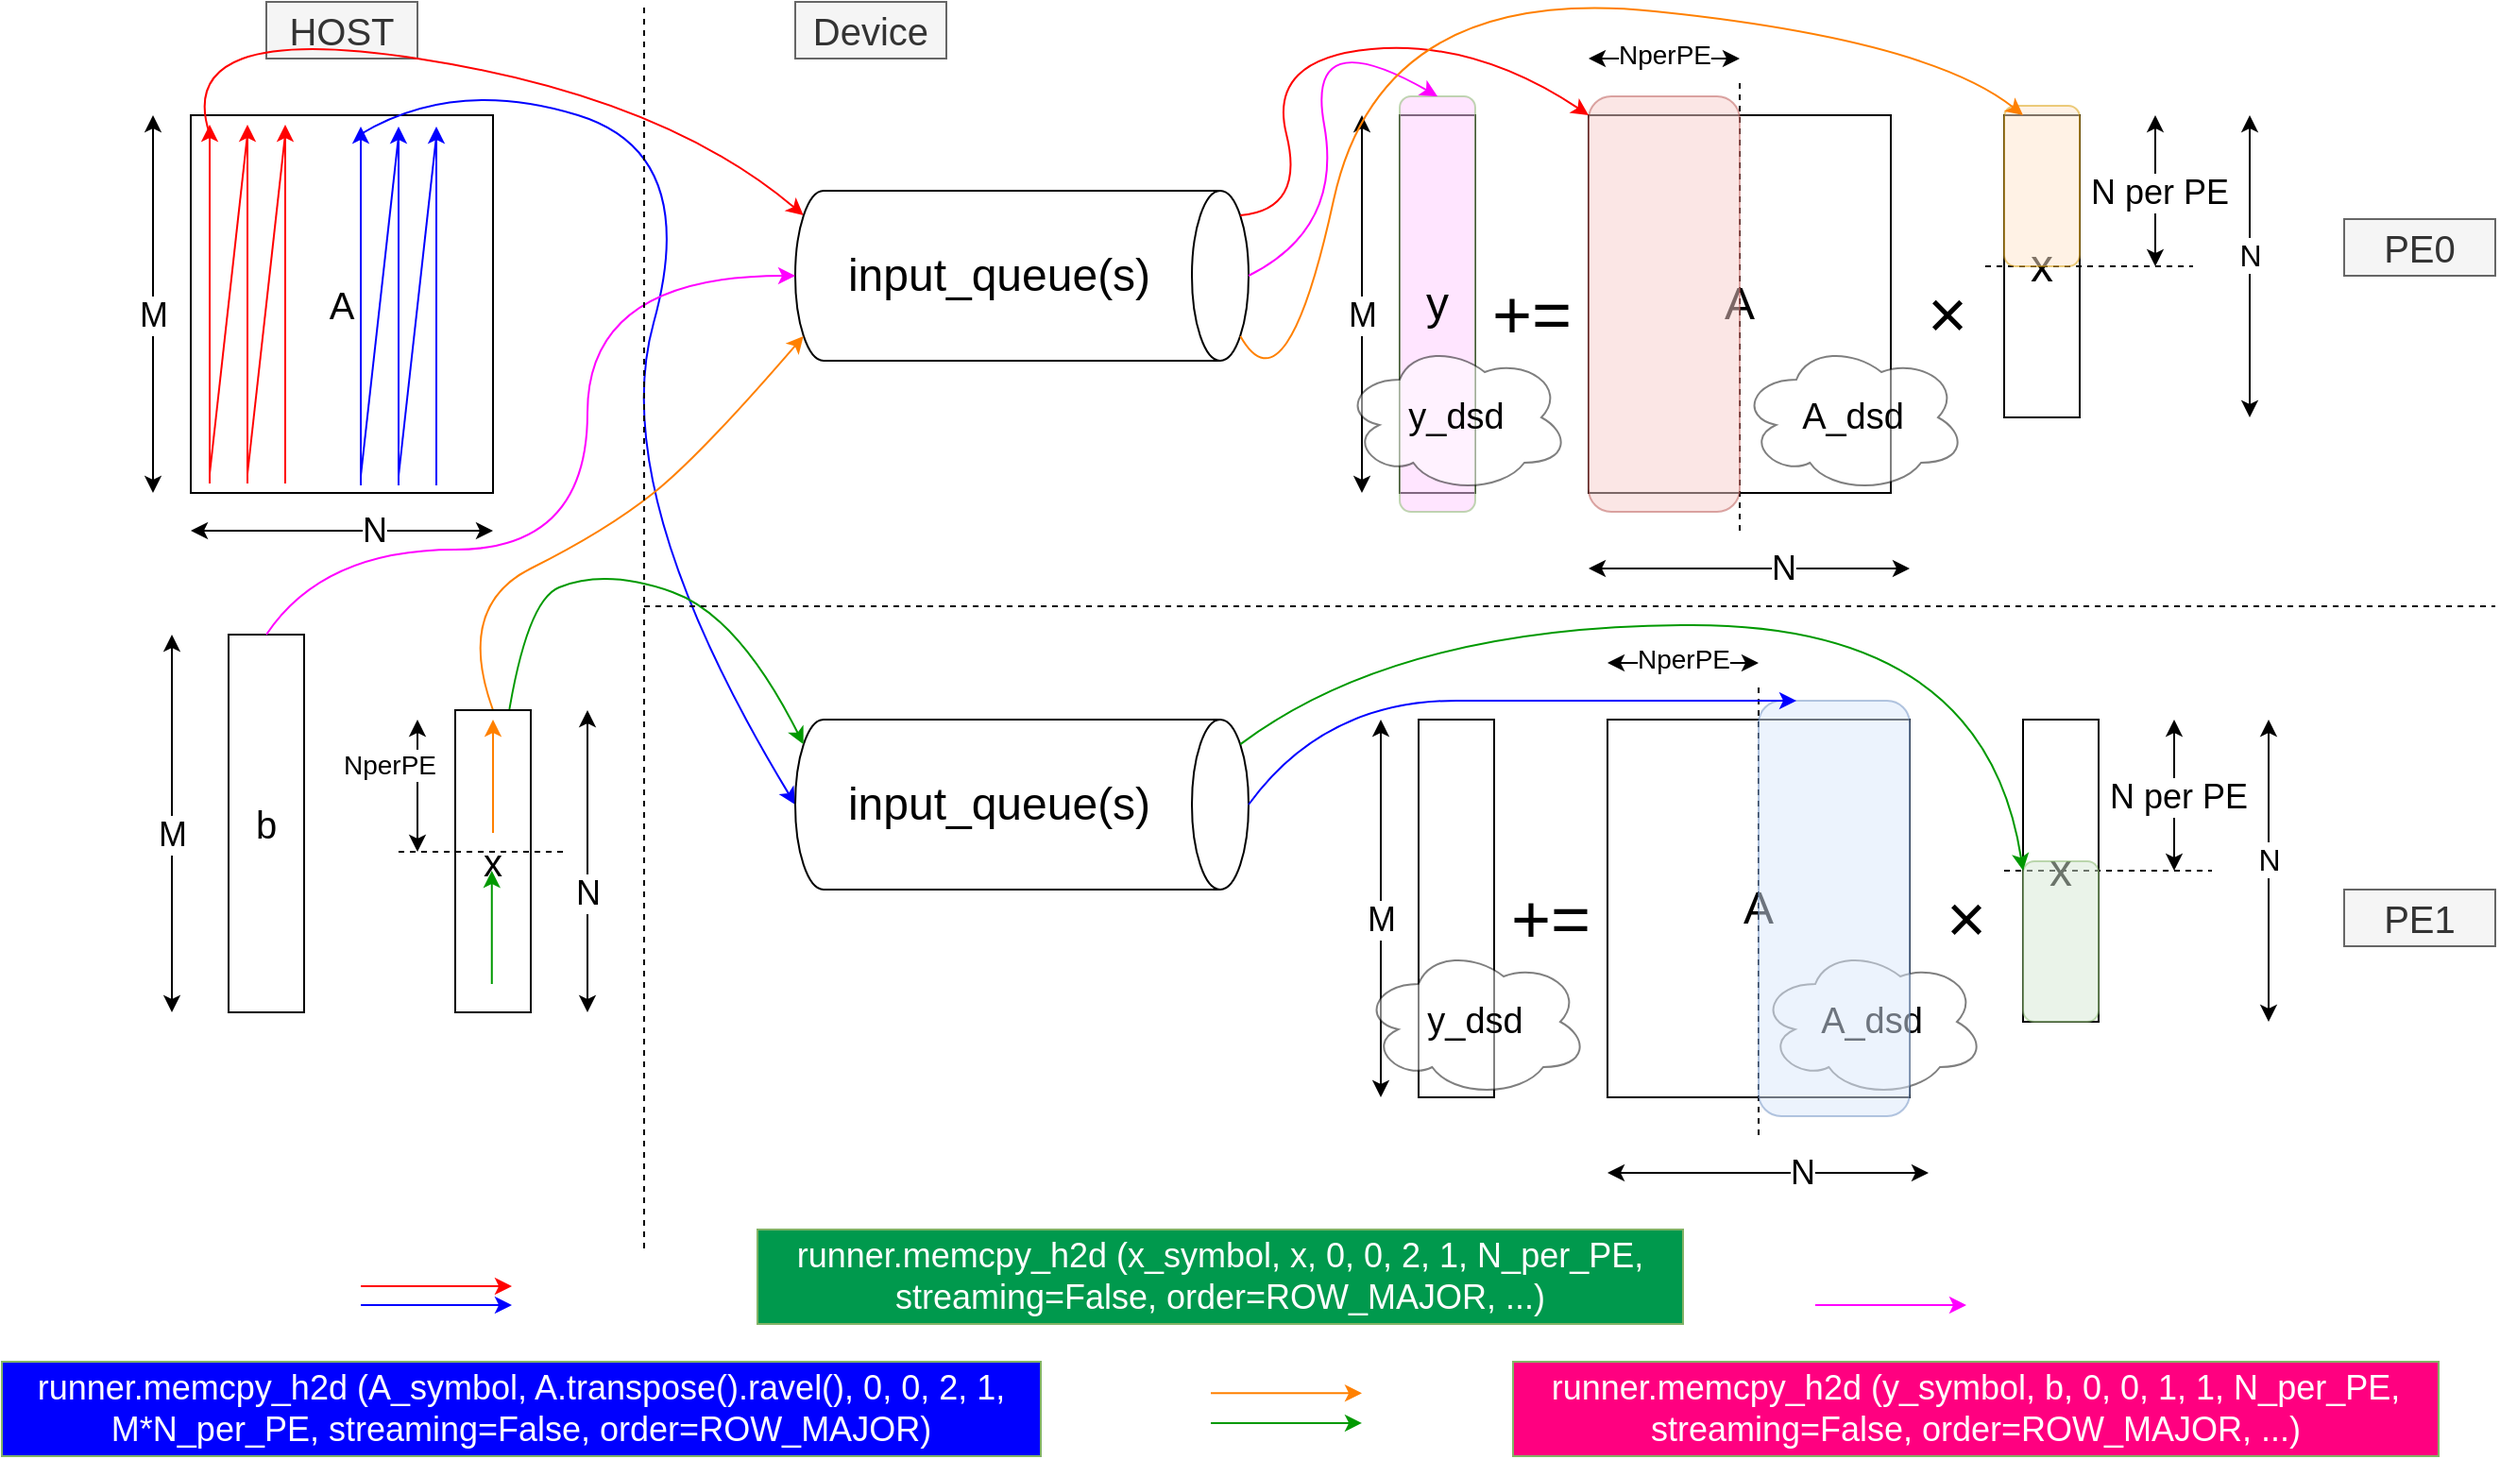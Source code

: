 <mxfile scale="4" border="0">
    <diagram id="tp-7ugioqvmSsYBE-A7w" name="ページ1">
        <mxGraphModel dx="562" dy="420" grid="1" gridSize="10" guides="1" tooltips="1" connect="1" arrows="1" fold="1" page="1" pageScale="1" pageWidth="1654" pageHeight="1169" background="#ffffff" math="0" shadow="0">
            <root>
                <mxCell id="0"/>
                <mxCell id="1" parent="0"/>
                <mxCell id="2" value="&lt;font style=&quot;font-size: 20px;&quot;&gt;A&lt;/font&gt;" style="rounded=0;whiteSpace=wrap;html=1;" vertex="1" parent="1">
                    <mxGeometry x="120" y="80" width="160" height="200" as="geometry"/>
                </mxCell>
                <mxCell id="3" value="HOST" style="text;html=1;align=center;verticalAlign=middle;whiteSpace=wrap;rounded=0;fillColor=#f5f5f5;fontColor=#333333;strokeColor=#666666;fontSize=20;" vertex="1" parent="1">
                    <mxGeometry x="160" y="20" width="80" height="30" as="geometry"/>
                </mxCell>
                <mxCell id="4" value="&lt;font style=&quot;font-size: 20px;&quot;&gt;b&lt;/font&gt;" style="rounded=0;whiteSpace=wrap;html=1;" vertex="1" parent="1">
                    <mxGeometry x="140" y="355" width="40" height="200" as="geometry"/>
                </mxCell>
                <mxCell id="6" value="" style="endArrow=classic;startArrow=classic;html=1;" edge="1" parent="1">
                    <mxGeometry width="50" height="50" relative="1" as="geometry">
                        <mxPoint x="100" y="280" as="sourcePoint"/>
                        <mxPoint x="100" y="80" as="targetPoint"/>
                    </mxGeometry>
                </mxCell>
                <mxCell id="7" value="&lt;font style=&quot;font-size: 18px;&quot;&gt;M&lt;/font&gt;" style="edgeLabel;html=1;align=center;verticalAlign=middle;resizable=0;points=[];" vertex="1" connectable="0" parent="6">
                    <mxGeometry x="-0.056" relative="1" as="geometry">
                        <mxPoint as="offset"/>
                    </mxGeometry>
                </mxCell>
                <mxCell id="8" value="" style="endArrow=classic;startArrow=classic;html=1;" edge="1" parent="1">
                    <mxGeometry width="50" height="50" relative="1" as="geometry">
                        <mxPoint x="120" y="300" as="sourcePoint"/>
                        <mxPoint x="280" y="300" as="targetPoint"/>
                    </mxGeometry>
                </mxCell>
                <mxCell id="9" value="&lt;font style=&quot;font-size: 18px;&quot;&gt;N&lt;/font&gt;" style="edgeLabel;html=1;align=center;verticalAlign=middle;resizable=0;points=[];" vertex="1" connectable="0" parent="8">
                    <mxGeometry x="0.212" relative="1" as="geometry">
                        <mxPoint as="offset"/>
                    </mxGeometry>
                </mxCell>
                <mxCell id="10" value="" style="endArrow=classic;startArrow=classic;html=1;" edge="1" parent="1">
                    <mxGeometry width="50" height="50" relative="1" as="geometry">
                        <mxPoint x="110" y="555" as="sourcePoint"/>
                        <mxPoint x="110" y="355" as="targetPoint"/>
                    </mxGeometry>
                </mxCell>
                <mxCell id="11" value="&lt;font style=&quot;font-size: 18px;&quot;&gt;M&lt;/font&gt;" style="edgeLabel;html=1;align=center;verticalAlign=middle;resizable=0;points=[];" vertex="1" connectable="0" parent="10">
                    <mxGeometry x="-0.056" relative="1" as="geometry">
                        <mxPoint as="offset"/>
                    </mxGeometry>
                </mxCell>
                <mxCell id="14" value="Device" style="text;html=1;align=center;verticalAlign=middle;whiteSpace=wrap;rounded=0;fillColor=#f5f5f5;fontColor=#333333;strokeColor=#666666;fontSize=20;" vertex="1" parent="1">
                    <mxGeometry x="440" y="20" width="80" height="30" as="geometry"/>
                </mxCell>
                <mxCell id="19" value="" style="curved=1;endArrow=classic;html=1;strokeColor=#FF0000;entryX=0.145;entryY=1;entryDx=0;entryDy=-4.35;entryPerimeter=0;" edge="1" parent="1" target="33">
                    <mxGeometry width="50" height="50" relative="1" as="geometry">
                        <mxPoint x="130" y="90" as="sourcePoint"/>
                        <mxPoint x="500" y="130" as="targetPoint"/>
                        <Array as="points">
                            <mxPoint x="110" y="30"/>
                            <mxPoint x="370" y="70"/>
                        </Array>
                    </mxGeometry>
                </mxCell>
                <mxCell id="22" value="PE0" style="text;html=1;align=center;verticalAlign=middle;whiteSpace=wrap;rounded=0;fillColor=#f5f5f5;fontColor=#333333;strokeColor=#666666;fontSize=20;" vertex="1" parent="1">
                    <mxGeometry x="1260" y="135" width="80" height="30" as="geometry"/>
                </mxCell>
                <mxCell id="23" value="PE1" style="text;html=1;align=center;verticalAlign=middle;whiteSpace=wrap;rounded=0;fillColor=#f5f5f5;fontColor=#333333;strokeColor=#666666;fontSize=20;" vertex="1" parent="1">
                    <mxGeometry x="1260" y="490" width="80" height="30" as="geometry"/>
                </mxCell>
                <mxCell id="24" value="" style="group;strokeColor=none;" vertex="1" connectable="0" parent="1">
                    <mxGeometry x="130" y="85" width="40" height="190" as="geometry"/>
                </mxCell>
                <mxCell id="16" value="" style="endArrow=classic;html=1;strokeColor=#FF0000;" edge="1" parent="24">
                    <mxGeometry width="50" height="50" relative="1" as="geometry">
                        <mxPoint y="190" as="sourcePoint"/>
                        <mxPoint as="targetPoint"/>
                    </mxGeometry>
                </mxCell>
                <mxCell id="17" value="" style="endArrow=classic;html=1;strokeColor=#FF0000;" edge="1" parent="24">
                    <mxGeometry width="50" height="50" relative="1" as="geometry">
                        <mxPoint x="20" y="190" as="sourcePoint"/>
                        <mxPoint x="20" as="targetPoint"/>
                    </mxGeometry>
                </mxCell>
                <mxCell id="18" value="" style="endArrow=classic;html=1;strokeColor=#FF0000;" edge="1" parent="24">
                    <mxGeometry width="50" height="50" relative="1" as="geometry">
                        <mxPoint x="40" y="190" as="sourcePoint"/>
                        <mxPoint x="40" as="targetPoint"/>
                    </mxGeometry>
                </mxCell>
                <mxCell id="20" value="" style="endArrow=none;html=1;strokeColor=#FF0000;" edge="1" parent="24">
                    <mxGeometry width="50" height="50" relative="1" as="geometry">
                        <mxPoint y="185" as="sourcePoint"/>
                        <mxPoint x="20" y="5" as="targetPoint"/>
                    </mxGeometry>
                </mxCell>
                <mxCell id="21" value="" style="endArrow=none;html=1;strokeColor=#FF0000;" edge="1" parent="24">
                    <mxGeometry width="50" height="50" relative="1" as="geometry">
                        <mxPoint x="20" y="185" as="sourcePoint"/>
                        <mxPoint x="40" y="5" as="targetPoint"/>
                    </mxGeometry>
                </mxCell>
                <mxCell id="25" value="" style="group" vertex="1" connectable="0" parent="1">
                    <mxGeometry x="210" y="86" width="40" height="190" as="geometry"/>
                </mxCell>
                <mxCell id="26" value="" style="endArrow=classic;html=1;strokeColor=#0000FF;" edge="1" parent="25">
                    <mxGeometry width="50" height="50" relative="1" as="geometry">
                        <mxPoint y="190" as="sourcePoint"/>
                        <mxPoint as="targetPoint"/>
                    </mxGeometry>
                </mxCell>
                <mxCell id="27" value="" style="endArrow=classic;html=1;strokeColor=#0000FF;" edge="1" parent="25">
                    <mxGeometry width="50" height="50" relative="1" as="geometry">
                        <mxPoint x="20" y="190" as="sourcePoint"/>
                        <mxPoint x="20" as="targetPoint"/>
                    </mxGeometry>
                </mxCell>
                <mxCell id="28" value="" style="endArrow=classic;html=1;strokeColor=#0000FF;" edge="1" parent="25">
                    <mxGeometry width="50" height="50" relative="1" as="geometry">
                        <mxPoint x="40" y="190" as="sourcePoint"/>
                        <mxPoint x="40" as="targetPoint"/>
                    </mxGeometry>
                </mxCell>
                <mxCell id="29" value="" style="endArrow=none;html=1;strokeColor=#0000FF;" edge="1" parent="25">
                    <mxGeometry width="50" height="50" relative="1" as="geometry">
                        <mxPoint y="185" as="sourcePoint"/>
                        <mxPoint x="20" y="5" as="targetPoint"/>
                    </mxGeometry>
                </mxCell>
                <mxCell id="30" value="" style="endArrow=none;html=1;strokeColor=#0000FF;" edge="1" parent="25">
                    <mxGeometry width="50" height="50" relative="1" as="geometry">
                        <mxPoint x="20" y="185" as="sourcePoint"/>
                        <mxPoint x="40" y="5" as="targetPoint"/>
                    </mxGeometry>
                </mxCell>
                <mxCell id="31" value="" style="curved=1;endArrow=classic;html=1;strokeColor=#0000FF;entryX=0.5;entryY=1;entryDx=0;entryDy=0;entryPerimeter=0;" edge="1" parent="1" target="32">
                    <mxGeometry width="50" height="50" relative="1" as="geometry">
                        <mxPoint x="210" y="90" as="sourcePoint"/>
                        <mxPoint x="500" y="380" as="targetPoint"/>
                        <Array as="points">
                            <mxPoint x="260" y="60"/>
                            <mxPoint x="390" y="100"/>
                            <mxPoint x="340" y="280"/>
                        </Array>
                    </mxGeometry>
                </mxCell>
                <mxCell id="32" value="&lt;font style=&quot;font-size: 24px;&quot;&gt;input_queue(s)&lt;/font&gt;" style="shape=cylinder3;whiteSpace=wrap;html=1;boundedLbl=1;backgroundOutline=1;size=15;direction=south;" vertex="1" parent="1">
                    <mxGeometry x="440" y="400" width="240" height="90" as="geometry"/>
                </mxCell>
                <mxCell id="33" value="&lt;font style=&quot;font-size: 24px;&quot;&gt;input_queue(s)&lt;/font&gt;" style="shape=cylinder3;whiteSpace=wrap;html=1;boundedLbl=1;backgroundOutline=1;size=15;direction=south;" vertex="1" parent="1">
                    <mxGeometry x="440" y="120" width="240" height="90" as="geometry"/>
                </mxCell>
                <mxCell id="34" value="" style="group" vertex="1" connectable="0" parent="1">
                    <mxGeometry x="740" y="50" width="470" height="290" as="geometry"/>
                </mxCell>
                <mxCell id="35" value="" style="rounded=0;whiteSpace=wrap;html=1;" vertex="1" parent="34">
                    <mxGeometry x="20" y="30" width="40" height="200" as="geometry"/>
                </mxCell>
                <mxCell id="36" value="&lt;font style=&quot;font-size: 24px;&quot;&gt;A&lt;/font&gt;" style="rounded=0;whiteSpace=wrap;html=1;" vertex="1" parent="34">
                    <mxGeometry x="120" y="30" width="160" height="200" as="geometry"/>
                </mxCell>
                <mxCell id="37" value="&lt;font style=&quot;font-size: 24px;&quot;&gt;x&lt;/font&gt;" style="rounded=0;whiteSpace=wrap;html=1;" vertex="1" parent="34">
                    <mxGeometry x="340" y="30" width="40" height="160" as="geometry"/>
                </mxCell>
                <mxCell id="38" value="&lt;font style=&quot;font-size: 36px;&quot;&gt;+=&lt;/font&gt;" style="text;html=1;align=center;verticalAlign=middle;whiteSpace=wrap;rounded=0;" vertex="1" parent="34">
                    <mxGeometry x="60" y="120" width="60" height="30" as="geometry"/>
                </mxCell>
                <mxCell id="39" value="&lt;span style=&quot;font-size: 36px;&quot;&gt;×&lt;/span&gt;" style="text;html=1;align=center;verticalAlign=middle;whiteSpace=wrap;rounded=0;" vertex="1" parent="34">
                    <mxGeometry x="280" y="120" width="60" height="30" as="geometry"/>
                </mxCell>
                <mxCell id="40" value="" style="endArrow=classic;startArrow=classic;html=1;" edge="1" parent="34">
                    <mxGeometry width="50" height="50" relative="1" as="geometry">
                        <mxPoint y="230" as="sourcePoint"/>
                        <mxPoint y="30" as="targetPoint"/>
                    </mxGeometry>
                </mxCell>
                <mxCell id="41" value="&lt;font style=&quot;font-size: 18px;&quot;&gt;M&lt;/font&gt;" style="edgeLabel;html=1;align=center;verticalAlign=middle;resizable=0;points=[];" vertex="1" connectable="0" parent="40">
                    <mxGeometry x="-0.056" relative="1" as="geometry">
                        <mxPoint as="offset"/>
                    </mxGeometry>
                </mxCell>
                <mxCell id="42" value="" style="endArrow=classic;startArrow=classic;html=1;" edge="1" parent="34">
                    <mxGeometry width="50" height="50" relative="1" as="geometry">
                        <mxPoint x="120" y="270" as="sourcePoint"/>
                        <mxPoint x="290" y="270" as="targetPoint"/>
                    </mxGeometry>
                </mxCell>
                <mxCell id="43" value="&lt;font style=&quot;font-size: 18px;&quot;&gt;N&lt;/font&gt;" style="edgeLabel;html=1;align=center;verticalAlign=middle;resizable=0;points=[];" vertex="1" connectable="0" parent="42">
                    <mxGeometry x="0.212" relative="1" as="geometry">
                        <mxPoint as="offset"/>
                    </mxGeometry>
                </mxCell>
                <mxCell id="44" value="" style="endArrow=none;dashed=1;html=1;" edge="1" parent="34">
                    <mxGeometry width="50" height="50" relative="1" as="geometry">
                        <mxPoint x="200" y="250" as="sourcePoint"/>
                        <mxPoint x="200" y="10" as="targetPoint"/>
                    </mxGeometry>
                </mxCell>
                <mxCell id="45" value="" style="endArrow=classic;startArrow=classic;html=1;" edge="1" parent="34">
                    <mxGeometry width="50" height="50" relative="1" as="geometry">
                        <mxPoint x="120" as="sourcePoint"/>
                        <mxPoint x="200" as="targetPoint"/>
                    </mxGeometry>
                </mxCell>
                <mxCell id="46" value="&lt;font style=&quot;font-size: 14px;&quot;&gt;NperPE&lt;/font&gt;" style="edgeLabel;html=1;align=center;verticalAlign=middle;resizable=0;points=[];" vertex="1" connectable="0" parent="45">
                    <mxGeometry x="0.325" y="2" relative="1" as="geometry">
                        <mxPoint x="-13" as="offset"/>
                    </mxGeometry>
                </mxCell>
                <mxCell id="47" value="" style="endArrow=classic;startArrow=classic;html=1;" edge="1" parent="34">
                    <mxGeometry width="50" height="50" relative="1" as="geometry">
                        <mxPoint x="470" y="190" as="sourcePoint"/>
                        <mxPoint x="470" y="30" as="targetPoint"/>
                    </mxGeometry>
                </mxCell>
                <mxCell id="48" value="&lt;font size=&quot;3&quot;&gt;N&lt;/font&gt;" style="edgeLabel;html=1;align=center;verticalAlign=middle;resizable=0;points=[];" vertex="1" connectable="0" parent="47">
                    <mxGeometry x="0.083" relative="1" as="geometry">
                        <mxPoint as="offset"/>
                    </mxGeometry>
                </mxCell>
                <mxCell id="49" value="" style="endArrow=classic;startArrow=classic;html=1;" edge="1" parent="34">
                    <mxGeometry width="50" height="50" relative="1" as="geometry">
                        <mxPoint x="420" y="110" as="sourcePoint"/>
                        <mxPoint x="420" y="30" as="targetPoint"/>
                    </mxGeometry>
                </mxCell>
                <mxCell id="50" value="&lt;font style=&quot;font-size: 18px;&quot;&gt;N per PE&lt;/font&gt;" style="edgeLabel;html=1;align=center;verticalAlign=middle;resizable=0;points=[];" vertex="1" connectable="0" parent="49">
                    <mxGeometry x="-0.009" y="-2" relative="1" as="geometry">
                        <mxPoint as="offset"/>
                    </mxGeometry>
                </mxCell>
                <mxCell id="52" value="" style="endArrow=none;dashed=1;html=1;" edge="1" parent="34">
                    <mxGeometry width="50" height="50" relative="1" as="geometry">
                        <mxPoint x="330" y="110" as="sourcePoint"/>
                        <mxPoint x="440" y="110" as="targetPoint"/>
                    </mxGeometry>
                </mxCell>
                <mxCell id="54" value="&lt;font style=&quot;font-size: 24px;&quot;&gt;y&lt;/font&gt;" style="rounded=1;whiteSpace=wrap;html=1;opacity=50;fillColor=#FFCCFF;strokeColor=#82b366;" vertex="1" parent="34">
                    <mxGeometry x="20" y="20" width="40" height="220" as="geometry"/>
                </mxCell>
                <mxCell id="55" value="&lt;font style=&quot;font-size: 19px;&quot;&gt;A_dsd&lt;/font&gt;" style="ellipse;shape=cloud;whiteSpace=wrap;html=1;opacity=50;" vertex="1" parent="34">
                    <mxGeometry x="200" y="150" width="120" height="80" as="geometry"/>
                </mxCell>
                <mxCell id="67" value="&lt;font style=&quot;font-size: 19px;&quot;&gt;y_dsd&lt;/font&gt;" style="ellipse;shape=cloud;whiteSpace=wrap;html=1;opacity=50;" vertex="1" parent="34">
                    <mxGeometry x="-10" y="150" width="120" height="80" as="geometry"/>
                </mxCell>
                <mxCell id="70" value="" style="rounded=1;whiteSpace=wrap;html=1;opacity=50;fillColor=#f8cecc;strokeColor=#b85450;" vertex="1" parent="34">
                    <mxGeometry x="120" y="20" width="80" height="220" as="geometry"/>
                </mxCell>
                <mxCell id="71" value="" style="rounded=1;whiteSpace=wrap;html=1;opacity=50;fillColor=#ffe6cc;strokeColor=#d79b00;" vertex="1" parent="34">
                    <mxGeometry x="340" y="25" width="40" height="85" as="geometry"/>
                </mxCell>
                <mxCell id="57" value="" style="curved=1;endArrow=classic;html=1;entryX=0;entryY=0;entryDx=0;entryDy=0;exitX=0.145;exitY=0;exitDx=0;exitDy=4.35;exitPerimeter=0;strokeColor=#FF0000;" edge="1" parent="1" source="33" target="36">
                    <mxGeometry width="50" height="50" relative="1" as="geometry">
                        <mxPoint x="560" y="340" as="sourcePoint"/>
                        <mxPoint x="840" y="80" as="targetPoint"/>
                        <Array as="points">
                            <mxPoint x="710" y="130"/>
                            <mxPoint x="690" y="50"/>
                            <mxPoint x="800" y="40"/>
                        </Array>
                    </mxGeometry>
                </mxCell>
                <mxCell id="58" value="" style="curved=1;endArrow=classic;html=1;exitX=0.5;exitY=0;exitDx=0;exitDy=0;entryX=0.5;entryY=1;entryDx=0;entryDy=0;entryPerimeter=0;strokeColor=#FF00FF;" edge="1" parent="1" source="4" target="33">
                    <mxGeometry width="50" height="50" relative="1" as="geometry">
                        <mxPoint x="560" y="340" as="sourcePoint"/>
                        <mxPoint x="610" y="290" as="targetPoint"/>
                        <Array as="points">
                            <mxPoint x="190" y="310"/>
                            <mxPoint x="330" y="310"/>
                            <mxPoint x="330" y="165"/>
                        </Array>
                    </mxGeometry>
                </mxCell>
                <mxCell id="59" value="" style="curved=1;endArrow=classic;html=1;strokeColor=#009900;entryX=0.145;entryY=1;entryDx=0;entryDy=-4.35;entryPerimeter=0;" edge="1" parent="1" target="32">
                    <mxGeometry width="50" height="50" relative="1" as="geometry">
                        <mxPoint x="280" y="470" as="sourcePoint"/>
                        <mxPoint x="400" y="345" as="targetPoint"/>
                        <Array as="points">
                            <mxPoint x="290" y="340"/>
                            <mxPoint x="340" y="320"/>
                            <mxPoint x="410" y="345"/>
                        </Array>
                    </mxGeometry>
                </mxCell>
                <mxCell id="60" value="" style="curved=1;endArrow=classic;html=1;entryX=0.5;entryY=0;entryDx=0;entryDy=0;exitX=0.5;exitY=0;exitDx=0;exitDy=0;exitPerimeter=0;strokeColor=#FF00FF;" edge="1" parent="1" source="33" target="54">
                    <mxGeometry width="50" height="50" relative="1" as="geometry">
                        <mxPoint x="610" y="390" as="sourcePoint"/>
                        <mxPoint x="660" y="340" as="targetPoint"/>
                        <Array as="points">
                            <mxPoint x="730" y="140"/>
                            <mxPoint x="710" y="30"/>
                        </Array>
                    </mxGeometry>
                </mxCell>
                <mxCell id="61" value="" style="curved=1;endArrow=classic;html=1;strokeColor=#FF8000;entryX=0.855;entryY=1;entryDx=0;entryDy=-4.35;entryPerimeter=0;exitX=0.5;exitY=0;exitDx=0;exitDy=0;" edge="1" parent="1" source="5" target="33">
                    <mxGeometry width="50" height="50" relative="1" as="geometry">
                        <mxPoint x="240" y="370" as="sourcePoint"/>
                        <mxPoint x="454" y="423" as="targetPoint"/>
                        <Array as="points">
                            <mxPoint x="260" y="340"/>
                            <mxPoint x="340" y="300"/>
                            <mxPoint x="390" y="260"/>
                        </Array>
                    </mxGeometry>
                </mxCell>
                <mxCell id="63" value="" style="curved=1;endArrow=classic;html=1;exitX=0.855;exitY=0;exitDx=0;exitDy=4.35;exitPerimeter=0;entryX=0.25;entryY=0;entryDx=0;entryDy=0;strokeColor=#FF8000;" edge="1" parent="1" source="33" target="37">
                    <mxGeometry width="50" height="50" relative="1" as="geometry">
                        <mxPoint x="790" y="360" as="sourcePoint"/>
                        <mxPoint x="840" y="310" as="targetPoint"/>
                        <Array as="points">
                            <mxPoint x="700" y="240"/>
                            <mxPoint x="750" y="10"/>
                            <mxPoint x="1040" y="40"/>
                        </Array>
                    </mxGeometry>
                </mxCell>
                <mxCell id="72" value="" style="group" vertex="1" connectable="0" parent="1">
                    <mxGeometry x="750" y="370" width="470" height="290" as="geometry"/>
                </mxCell>
                <mxCell id="73" value="" style="rounded=0;whiteSpace=wrap;html=1;" vertex="1" parent="72">
                    <mxGeometry x="20" y="30" width="40" height="200" as="geometry"/>
                </mxCell>
                <mxCell id="74" value="&lt;font style=&quot;font-size: 24px;&quot;&gt;A&lt;/font&gt;" style="rounded=0;whiteSpace=wrap;html=1;" vertex="1" parent="72">
                    <mxGeometry x="120" y="30" width="160" height="200" as="geometry"/>
                </mxCell>
                <mxCell id="75" value="&lt;font style=&quot;font-size: 24px;&quot;&gt;x&lt;/font&gt;" style="rounded=0;whiteSpace=wrap;html=1;" vertex="1" parent="72">
                    <mxGeometry x="340" y="30" width="40" height="160" as="geometry"/>
                </mxCell>
                <mxCell id="76" value="&lt;font style=&quot;font-size: 36px;&quot;&gt;+=&lt;/font&gt;" style="text;html=1;align=center;verticalAlign=middle;whiteSpace=wrap;rounded=0;" vertex="1" parent="72">
                    <mxGeometry x="60" y="120" width="60" height="30" as="geometry"/>
                </mxCell>
                <mxCell id="77" value="&lt;span style=&quot;font-size: 36px;&quot;&gt;×&lt;/span&gt;" style="text;html=1;align=center;verticalAlign=middle;whiteSpace=wrap;rounded=0;" vertex="1" parent="72">
                    <mxGeometry x="280" y="120" width="60" height="30" as="geometry"/>
                </mxCell>
                <mxCell id="78" value="" style="endArrow=classic;startArrow=classic;html=1;" edge="1" parent="72">
                    <mxGeometry width="50" height="50" relative="1" as="geometry">
                        <mxPoint y="230" as="sourcePoint"/>
                        <mxPoint y="30" as="targetPoint"/>
                    </mxGeometry>
                </mxCell>
                <mxCell id="79" value="&lt;font style=&quot;font-size: 18px;&quot;&gt;M&lt;/font&gt;" style="edgeLabel;html=1;align=center;verticalAlign=middle;resizable=0;points=[];" vertex="1" connectable="0" parent="78">
                    <mxGeometry x="-0.056" relative="1" as="geometry">
                        <mxPoint as="offset"/>
                    </mxGeometry>
                </mxCell>
                <mxCell id="80" value="" style="endArrow=classic;startArrow=classic;html=1;" edge="1" parent="72">
                    <mxGeometry width="50" height="50" relative="1" as="geometry">
                        <mxPoint x="120" y="270" as="sourcePoint"/>
                        <mxPoint x="290" y="270" as="targetPoint"/>
                    </mxGeometry>
                </mxCell>
                <mxCell id="81" value="&lt;font style=&quot;font-size: 18px;&quot;&gt;N&lt;/font&gt;" style="edgeLabel;html=1;align=center;verticalAlign=middle;resizable=0;points=[];" vertex="1" connectable="0" parent="80">
                    <mxGeometry x="0.212" relative="1" as="geometry">
                        <mxPoint as="offset"/>
                    </mxGeometry>
                </mxCell>
                <mxCell id="82" value="" style="endArrow=none;dashed=1;html=1;" edge="1" parent="72">
                    <mxGeometry width="50" height="50" relative="1" as="geometry">
                        <mxPoint x="200" y="250" as="sourcePoint"/>
                        <mxPoint x="200" y="10" as="targetPoint"/>
                    </mxGeometry>
                </mxCell>
                <mxCell id="83" value="" style="endArrow=classic;startArrow=classic;html=1;" edge="1" parent="72">
                    <mxGeometry width="50" height="50" relative="1" as="geometry">
                        <mxPoint x="120" as="sourcePoint"/>
                        <mxPoint x="200" as="targetPoint"/>
                    </mxGeometry>
                </mxCell>
                <mxCell id="84" value="&lt;font style=&quot;font-size: 14px;&quot;&gt;NperPE&lt;/font&gt;" style="edgeLabel;html=1;align=center;verticalAlign=middle;resizable=0;points=[];" vertex="1" connectable="0" parent="83">
                    <mxGeometry x="0.325" y="2" relative="1" as="geometry">
                        <mxPoint x="-13" as="offset"/>
                    </mxGeometry>
                </mxCell>
                <mxCell id="85" value="" style="endArrow=classic;startArrow=classic;html=1;" edge="1" parent="72">
                    <mxGeometry width="50" height="50" relative="1" as="geometry">
                        <mxPoint x="470" y="190" as="sourcePoint"/>
                        <mxPoint x="470" y="30" as="targetPoint"/>
                    </mxGeometry>
                </mxCell>
                <mxCell id="86" value="&lt;font size=&quot;3&quot;&gt;N&lt;/font&gt;" style="edgeLabel;html=1;align=center;verticalAlign=middle;resizable=0;points=[];" vertex="1" connectable="0" parent="85">
                    <mxGeometry x="0.083" relative="1" as="geometry">
                        <mxPoint as="offset"/>
                    </mxGeometry>
                </mxCell>
                <mxCell id="87" value="" style="endArrow=classic;startArrow=classic;html=1;" edge="1" parent="72">
                    <mxGeometry width="50" height="50" relative="1" as="geometry">
                        <mxPoint x="420" y="110" as="sourcePoint"/>
                        <mxPoint x="420" y="30" as="targetPoint"/>
                    </mxGeometry>
                </mxCell>
                <mxCell id="88" value="&lt;font style=&quot;font-size: 18px;&quot;&gt;N per PE&lt;/font&gt;" style="edgeLabel;html=1;align=center;verticalAlign=middle;resizable=0;points=[];" vertex="1" connectable="0" parent="87">
                    <mxGeometry x="-0.009" y="-2" relative="1" as="geometry">
                        <mxPoint as="offset"/>
                    </mxGeometry>
                </mxCell>
                <mxCell id="89" value="" style="endArrow=none;dashed=1;html=1;" edge="1" parent="72">
                    <mxGeometry width="50" height="50" relative="1" as="geometry">
                        <mxPoint x="330" y="110" as="sourcePoint"/>
                        <mxPoint x="440" y="110" as="targetPoint"/>
                    </mxGeometry>
                </mxCell>
                <mxCell id="91" value="&lt;font style=&quot;font-size: 19px;&quot;&gt;A_dsd&lt;/font&gt;" style="ellipse;shape=cloud;whiteSpace=wrap;html=1;opacity=50;" vertex="1" parent="72">
                    <mxGeometry x="200" y="150" width="120" height="80" as="geometry"/>
                </mxCell>
                <mxCell id="92" value="&lt;font style=&quot;font-size: 19px;&quot;&gt;y_dsd&lt;/font&gt;" style="ellipse;shape=cloud;whiteSpace=wrap;html=1;opacity=50;" vertex="1" parent="72">
                    <mxGeometry x="-10" y="150" width="120" height="80" as="geometry"/>
                </mxCell>
                <mxCell id="93" value="" style="rounded=1;whiteSpace=wrap;html=1;opacity=50;fillColor=#dae8fc;strokeColor=#6c8ebf;" vertex="1" parent="72">
                    <mxGeometry x="200" y="20" width="80" height="220" as="geometry"/>
                </mxCell>
                <mxCell id="94" value="" style="rounded=1;whiteSpace=wrap;html=1;opacity=50;fillColor=#d5e8d4;strokeColor=#82b366;" vertex="1" parent="72">
                    <mxGeometry x="340" y="105" width="40" height="85" as="geometry"/>
                </mxCell>
                <mxCell id="96" value="" style="curved=1;endArrow=classic;html=1;entryX=0;entryY=0.5;entryDx=0;entryDy=0;exitX=0.145;exitY=0;exitDx=0;exitDy=4.35;exitPerimeter=0;strokeColor=#009900;" edge="1" parent="1" source="32" target="75">
                    <mxGeometry width="50" height="50" relative="1" as="geometry">
                        <mxPoint x="710" y="350" as="sourcePoint"/>
                        <mxPoint x="760" y="300" as="targetPoint"/>
                        <Array as="points">
                            <mxPoint x="760" y="350"/>
                            <mxPoint x="1070" y="350"/>
                        </Array>
                    </mxGeometry>
                </mxCell>
                <mxCell id="97" value="" style="curved=1;endArrow=classic;html=1;entryX=0.25;entryY=0;entryDx=0;entryDy=0;exitX=0.5;exitY=0;exitDx=0;exitDy=0;exitPerimeter=0;strokeColor=#0000FF;" edge="1" parent="1" source="32" target="93">
                    <mxGeometry width="50" height="50" relative="1" as="geometry">
                        <mxPoint x="710" y="350" as="sourcePoint"/>
                        <mxPoint x="840" y="380" as="targetPoint"/>
                        <Array as="points">
                            <mxPoint x="720" y="390"/>
                            <mxPoint x="860" y="390"/>
                        </Array>
                    </mxGeometry>
                </mxCell>
                <mxCell id="100" value="" style="endArrow=none;dashed=1;html=1;" edge="1" parent="1">
                    <mxGeometry width="50" height="50" relative="1" as="geometry">
                        <mxPoint x="360" y="680" as="sourcePoint"/>
                        <mxPoint x="360" y="20" as="targetPoint"/>
                    </mxGeometry>
                </mxCell>
                <mxCell id="101" value="" style="endArrow=none;dashed=1;html=1;" edge="1" parent="1">
                    <mxGeometry width="50" height="50" relative="1" as="geometry">
                        <mxPoint x="360" y="340" as="sourcePoint"/>
                        <mxPoint x="1340" y="340" as="targetPoint"/>
                    </mxGeometry>
                </mxCell>
                <mxCell id="102" value="" style="group" vertex="1" connectable="0" parent="1">
                    <mxGeometry x="230" y="395" width="100" height="160" as="geometry"/>
                </mxCell>
                <mxCell id="5" value="&lt;span style=&quot;font-size: 20px;&quot;&gt;x&lt;/span&gt;" style="rounded=0;whiteSpace=wrap;html=1;" vertex="1" parent="102">
                    <mxGeometry x="30" width="40" height="160" as="geometry"/>
                </mxCell>
                <mxCell id="12" value="" style="endArrow=classic;startArrow=classic;html=1;" edge="1" parent="102">
                    <mxGeometry width="50" height="50" relative="1" as="geometry">
                        <mxPoint x="100" as="sourcePoint"/>
                        <mxPoint x="100" y="160" as="targetPoint"/>
                    </mxGeometry>
                </mxCell>
                <mxCell id="13" value="&lt;font style=&quot;font-size: 18px;&quot;&gt;N&lt;/font&gt;" style="edgeLabel;html=1;align=center;verticalAlign=middle;resizable=0;points=[];" vertex="1" connectable="0" parent="12">
                    <mxGeometry x="0.212" relative="1" as="geometry">
                        <mxPoint as="offset"/>
                    </mxGeometry>
                </mxCell>
                <mxCell id="64" value="" style="endArrow=classic;startArrow=classic;html=1;" edge="1" parent="102">
                    <mxGeometry width="50" height="50" relative="1" as="geometry">
                        <mxPoint x="10" y="75" as="sourcePoint"/>
                        <mxPoint x="10" y="5" as="targetPoint"/>
                    </mxGeometry>
                </mxCell>
                <mxCell id="65" value="&lt;font style=&quot;font-size: 14px;&quot;&gt;NperPE&lt;/font&gt;" style="edgeLabel;html=1;align=center;verticalAlign=middle;resizable=0;points=[];" vertex="1" connectable="0" parent="64">
                    <mxGeometry x="0.325" y="2" relative="1" as="geometry">
                        <mxPoint x="-13" as="offset"/>
                    </mxGeometry>
                </mxCell>
                <mxCell id="66" value="" style="endArrow=none;dashed=1;html=1;" edge="1" parent="102">
                    <mxGeometry width="50" height="50" relative="1" as="geometry">
                        <mxPoint y="75" as="sourcePoint"/>
                        <mxPoint x="90" y="75" as="targetPoint"/>
                    </mxGeometry>
                </mxCell>
                <mxCell id="68" value="" style="endArrow=classic;html=1;strokeColor=#FF8000;" edge="1" parent="102">
                    <mxGeometry width="50" height="50" relative="1" as="geometry">
                        <mxPoint x="50" y="65" as="sourcePoint"/>
                        <mxPoint x="50" y="5" as="targetPoint"/>
                    </mxGeometry>
                </mxCell>
                <mxCell id="69" value="" style="endArrow=classic;html=1;strokeColor=#009900;" edge="1" parent="102">
                    <mxGeometry width="50" height="50" relative="1" as="geometry">
                        <mxPoint x="49.38" y="145" as="sourcePoint"/>
                        <mxPoint x="49.38" y="85" as="targetPoint"/>
                    </mxGeometry>
                </mxCell>
                <mxCell id="103" value="" style="endArrow=classic;html=1;strokeColor=#FF0000;" edge="1" parent="1">
                    <mxGeometry width="50" height="50" relative="1" as="geometry">
                        <mxPoint x="210" y="700" as="sourcePoint"/>
                        <mxPoint x="290" y="700" as="targetPoint"/>
                    </mxGeometry>
                </mxCell>
                <mxCell id="104" value="" style="endArrow=classic;html=1;strokeColor=#0000FF;" edge="1" parent="1">
                    <mxGeometry width="50" height="50" relative="1" as="geometry">
                        <mxPoint x="210" y="710" as="sourcePoint"/>
                        <mxPoint x="290" y="710" as="targetPoint"/>
                    </mxGeometry>
                </mxCell>
                <mxCell id="105" value="" style="endArrow=classic;html=1;strokeColor=#FF8000;" edge="1" parent="1">
                    <mxGeometry width="50" height="50" relative="1" as="geometry">
                        <mxPoint x="660" y="756.68" as="sourcePoint"/>
                        <mxPoint x="740" y="756.68" as="targetPoint"/>
                    </mxGeometry>
                </mxCell>
                <mxCell id="106" value="" style="endArrow=classic;html=1;strokeColor=#009900;" edge="1" parent="1">
                    <mxGeometry width="50" height="50" relative="1" as="geometry">
                        <mxPoint x="660" y="772.45" as="sourcePoint"/>
                        <mxPoint x="740" y="772.45" as="targetPoint"/>
                    </mxGeometry>
                </mxCell>
                <mxCell id="108" value="" style="endArrow=classic;html=1;strokeColor=#FF00FF;" edge="1" parent="1">
                    <mxGeometry width="50" height="50" relative="1" as="geometry">
                        <mxPoint x="980" y="710" as="sourcePoint"/>
                        <mxPoint x="1060" y="710" as="targetPoint"/>
                    </mxGeometry>
                </mxCell>
                <mxCell id="109" value="runner.memcpy_h2d (A_symbol, A.transpose().ravel(), 0, 0, 2, 1, M*N_per_PE, streaming=False, order=ROW_MAJOR)" style="text;html=1;align=center;verticalAlign=middle;whiteSpace=wrap;rounded=0;fillColor=#0000FF;strokeColor=#82b366;fontColor=#FFFFFF;fontSize=18;" vertex="1" parent="1">
                    <mxGeometry x="20" y="740" width="550" height="50" as="geometry"/>
                </mxCell>
                <mxCell id="110" value="runner.memcpy_h2d (y_symbol, b, 0, 0, 1, 1, N_per_PE, streaming=False, order=ROW_MAJOR, ...)" style="text;html=1;align=center;verticalAlign=middle;whiteSpace=wrap;rounded=0;fillColor=#FF0080;strokeColor=#82b366;fontColor=#FFFFFF;fontSize=18;" vertex="1" parent="1">
                    <mxGeometry x="820" y="740" width="490" height="50" as="geometry"/>
                </mxCell>
                <mxCell id="111" value="runner.memcpy_h2d (x_symbol, x, 0, 0, 2, 1, N_per_PE, streaming=False, order=ROW_MAJOR, ...)" style="text;html=1;align=center;verticalAlign=middle;whiteSpace=wrap;rounded=0;fillColor=#00994D;strokeColor=#82b366;fontColor=#FFFFFF;fontSize=18;" vertex="1" parent="1">
                    <mxGeometry x="420" y="670" width="490" height="50" as="geometry"/>
                </mxCell>
            </root>
        </mxGraphModel>
    </diagram>
</mxfile>